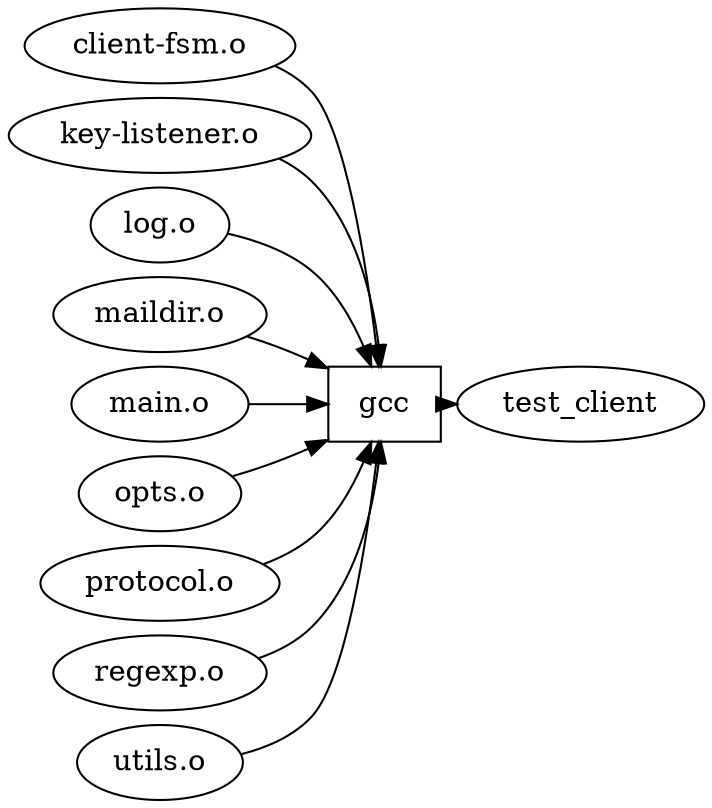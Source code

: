digraph test {
rankdir=LR;
ranksep=0.1; nodesep=0.1; defaultdist = 0.1; len = 0.1;
node [shape=ellipse, label="test_client"]; "test-client";
node [shape=box, label="gcc"]; "test-client-rule";
"test-client-rule" -> "test-client";
node [shape=ellipse, label="client-fsm.o"]; "client-fsm-o";
"client-fsm-o" -> "test-client-rule";
node [shape=ellipse, label="key-listener.o"]; "key-listener-o";
"key-listener-o" -> "test-client-rule";
node [shape=ellipse, label="log.o"]; "log-o";
"log-o" -> "test-client-rule";
node [shape=ellipse, label="maildir.o"]; "maildir-o";
"maildir-o" -> "test-client-rule";
node [shape=ellipse, label="main.o"]; "main-o";
"main-o" -> "test-client-rule";
node [shape=ellipse, label="opts.o"]; "opts-o";
"opts-o" -> "test-client-rule";
node [shape=ellipse, label="protocol.o"]; "protocol-o";
"protocol-o" -> "test-client-rule";
node [shape=ellipse, label="regexp.o"]; "regexp-o";
"regexp-o" -> "test-client-rule";
node [shape=ellipse, label="utils.o"]; "utils-o";
"utils-o" -> "test-client-rule";
}
